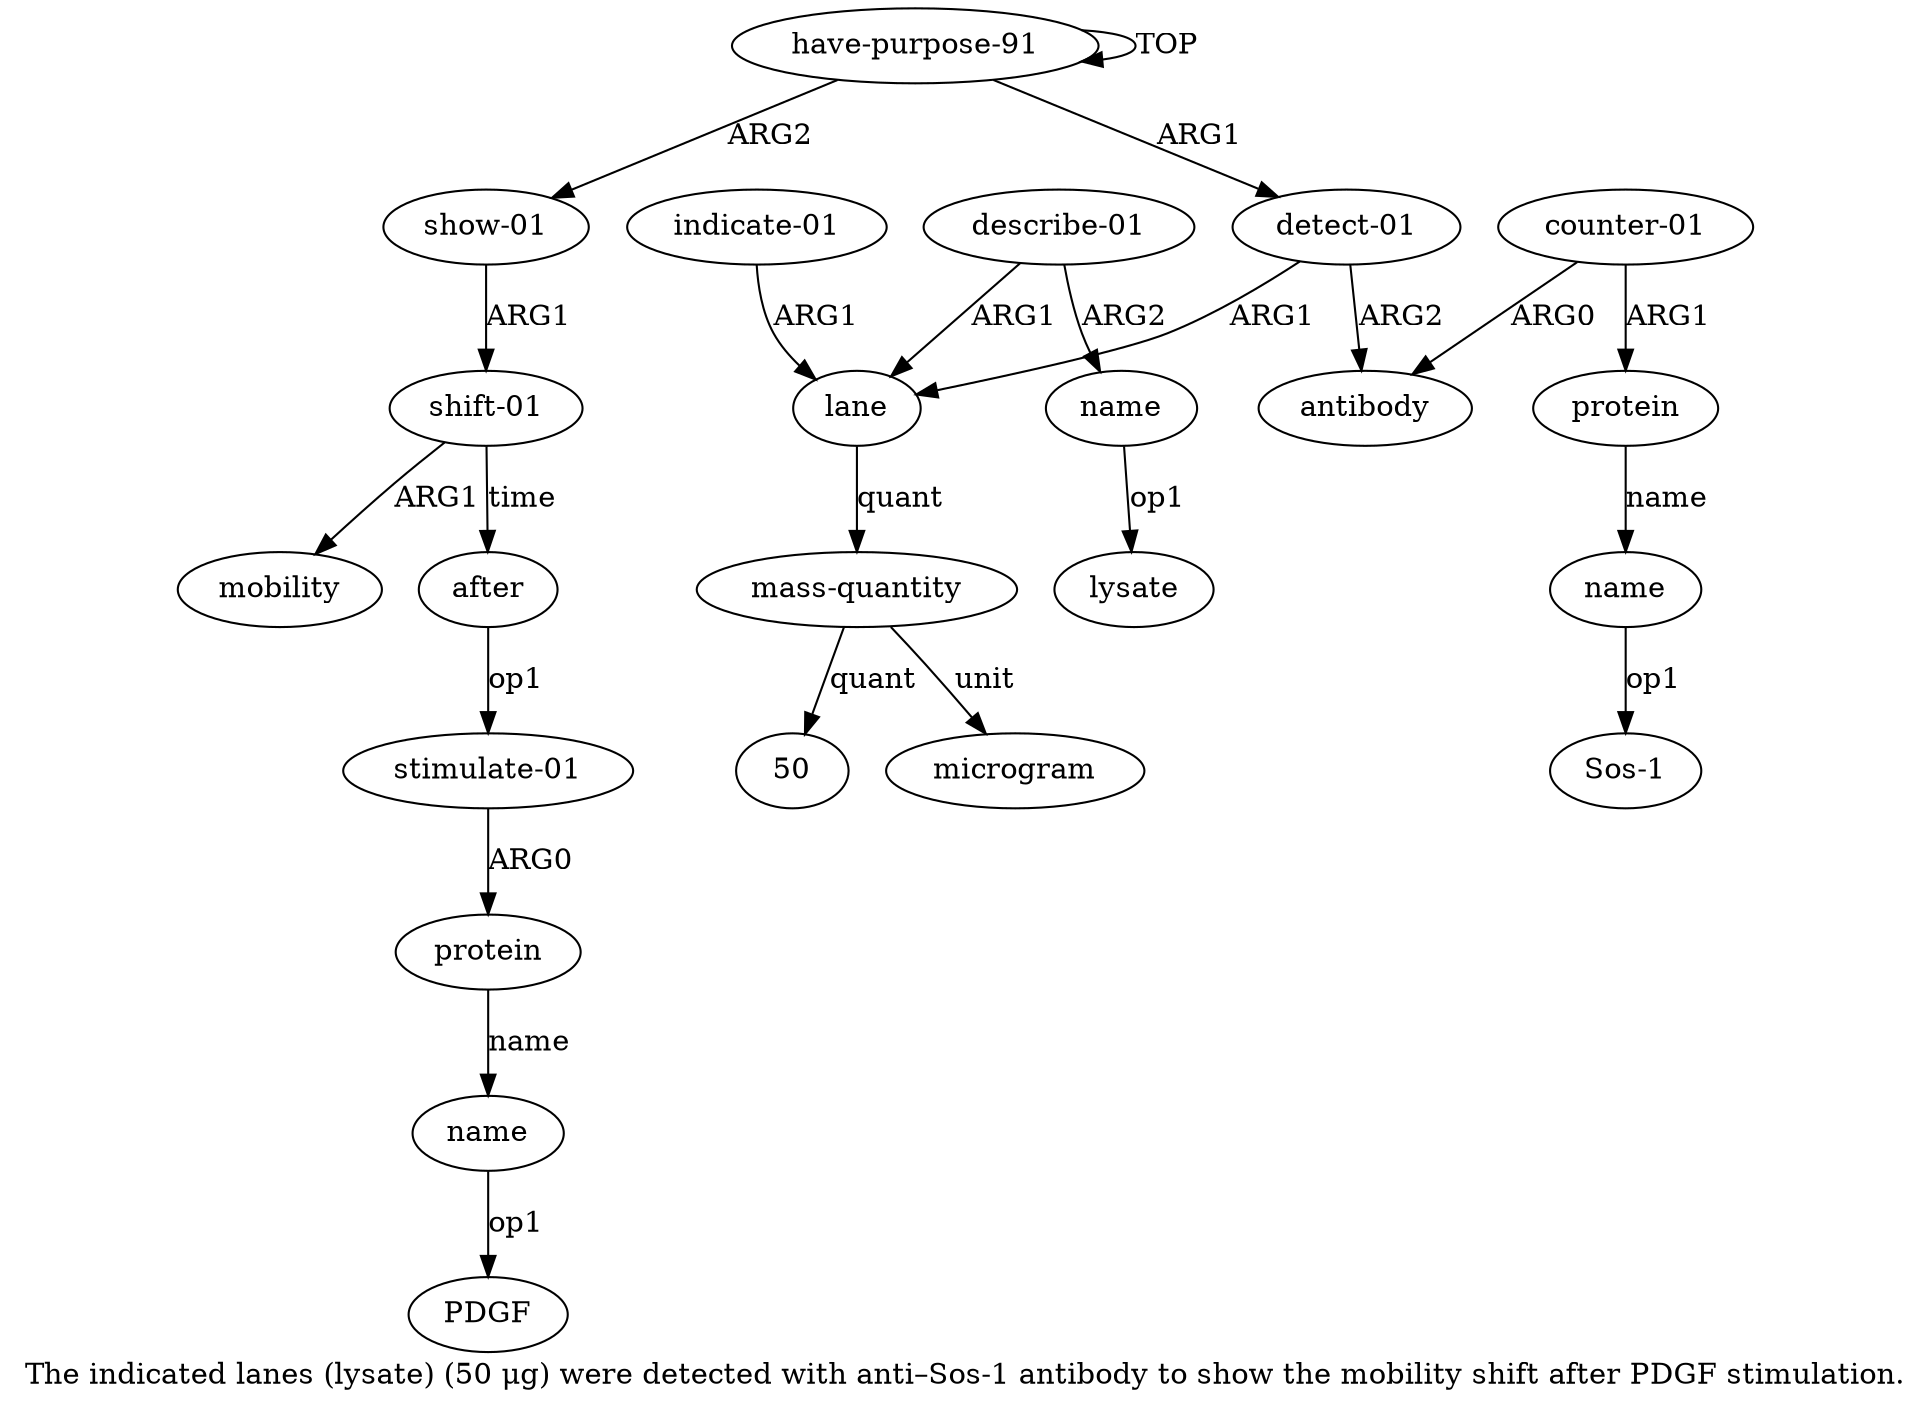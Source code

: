 digraph  {
	graph [label="The indicated lanes (lysate) (50 μg) were detected with anti–Sos-1 antibody to show the mobility shift after PDGF stimulation."];
	node [label="\N"];
	"a18 PDGF"	 [color=black,
		gold_ind=-1,
		gold_label=PDGF,
		label=PDGF,
		test_ind=-1,
		test_label=PDGF];
	"a4 50"	 [color=black,
		gold_ind=-1,
		gold_label=50,
		label=50,
		test_ind=-1,
		test_label=50];
	a15	 [color=black,
		gold_ind=15,
		gold_label=after,
		label=after,
		test_ind=15,
		test_label=after];
	a16	 [color=black,
		gold_ind=16,
		gold_label="stimulate-01",
		label="stimulate-01",
		test_ind=16,
		test_label="stimulate-01"];
	a15 -> a16 [key=0,
	color=black,
	gold_label=op1,
	label=op1,
	test_label=op1];
a14 [color=black,
	gold_ind=14,
	gold_label=mobility,
	label=mobility,
	test_ind=14,
	test_label=mobility];
a17 [color=black,
	gold_ind=17,
	gold_label=protein,
	label=protein,
	test_ind=17,
	test_label=protein];
a18 [color=black,
	gold_ind=18,
	gold_label=name,
	label=name,
	test_ind=18,
	test_label=name];
a17 -> a18 [key=0,
color=black,
gold_label=name,
label=name,
test_label=name];
a16 -> a17 [key=0,
color=black,
gold_label=ARG0,
label=ARG0,
test_label=ARG0];
a11 [color=black,
gold_ind=11,
gold_label=name,
label=name,
test_ind=11,
test_label=name];
"a11 Sos-1" [color=black,
gold_ind=-1,
gold_label="Sos-1",
label="Sos-1",
test_ind=-1,
test_label="Sos-1"];
a11 -> "a11 Sos-1" [key=0,
color=black,
gold_label=op1,
label=op1,
test_label=op1];
a10 [color=black,
gold_ind=10,
gold_label=protein,
label=protein,
test_ind=10,
test_label=protein];
a10 -> a11 [key=0,
color=black,
gold_label=name,
label=name,
test_label=name];
a13 [color=black,
gold_ind=13,
gold_label="shift-01",
label="shift-01",
test_ind=13,
test_label="shift-01"];
a13 -> a15 [key=0,
color=black,
gold_label=time,
label=time,
test_label=time];
a13 -> a14 [key=0,
color=black,
gold_label=ARG1,
label=ARG1,
test_label=ARG1];
a12 [color=black,
gold_ind=12,
gold_label="show-01",
label="show-01",
test_ind=12,
test_label="show-01"];
a12 -> a13 [key=0,
color=black,
gold_label=ARG1,
label=ARG1,
test_label=ARG1];
a18 -> "a18 PDGF" [key=0,
color=black,
gold_label=op1,
label=op1,
test_label=op1];
a1 [color=black,
gold_ind=1,
gold_label="detect-01",
label="detect-01",
test_ind=1,
test_label="detect-01"];
a2 [color=black,
gold_ind=2,
gold_label=lane,
label=lane,
test_ind=2,
test_label=lane];
a1 -> a2 [key=0,
color=black,
gold_label=ARG1,
label=ARG1,
test_label=ARG1];
a8 [color=black,
gold_ind=8,
gold_label=antibody,
label=antibody,
test_ind=8,
test_label=antibody];
a1 -> a8 [key=0,
color=black,
gold_label=ARG2,
label=ARG2,
test_label=ARG2];
a0 [color=black,
gold_ind=0,
gold_label="have-purpose-91",
label="have-purpose-91",
test_ind=0,
test_label="have-purpose-91"];
a0 -> a12 [key=0,
color=black,
gold_label=ARG2,
label=ARG2,
test_label=ARG2];
a0 -> a1 [key=0,
color=black,
gold_label=ARG1,
label=ARG1,
test_label=ARG1];
a0 -> a0 [key=0,
color=black,
gold_label=TOP,
label=TOP,
test_label=TOP];
a3 [color=black,
gold_ind=3,
gold_label="indicate-01",
label="indicate-01",
test_ind=3,
test_label="indicate-01"];
a3 -> a2 [key=0,
color=black,
gold_label=ARG1,
label=ARG1,
test_label=ARG1];
a4 [color=black,
gold_ind=4,
gold_label="mass-quantity",
label="mass-quantity",
test_ind=4,
test_label="mass-quantity"];
a2 -> a4 [key=0,
color=black,
gold_label=quant,
label=quant,
test_label=quant];
a5 [color=black,
gold_ind=5,
gold_label=microgram,
label=microgram,
test_ind=5,
test_label=microgram];
a4 -> "a4 50" [key=0,
color=black,
gold_label=quant,
label=quant,
test_label=quant];
a4 -> a5 [key=0,
color=black,
gold_label=unit,
label=unit,
test_label=unit];
a7 [color=black,
gold_ind=7,
gold_label=name,
label=name,
test_ind=7,
test_label=name];
"a7 lysate" [color=black,
gold_ind=-1,
gold_label=lysate,
label=lysate,
test_ind=-1,
test_label=lysate];
a7 -> "a7 lysate" [key=0,
color=black,
gold_label=op1,
label=op1,
test_label=op1];
a6 [color=black,
gold_ind=6,
gold_label="describe-01",
label="describe-01",
test_ind=6,
test_label="describe-01"];
a6 -> a2 [key=0,
color=black,
gold_label=ARG1,
label=ARG1,
test_label=ARG1];
a6 -> a7 [key=0,
color=black,
gold_label=ARG2,
label=ARG2,
test_label=ARG2];
a9 [color=black,
gold_ind=9,
gold_label="counter-01",
label="counter-01",
test_ind=9,
test_label="counter-01"];
a9 -> a10 [key=0,
color=black,
gold_label=ARG1,
label=ARG1,
test_label=ARG1];
a9 -> a8 [key=0,
color=black,
gold_label=ARG0,
label=ARG0,
test_label=ARG0];
}

